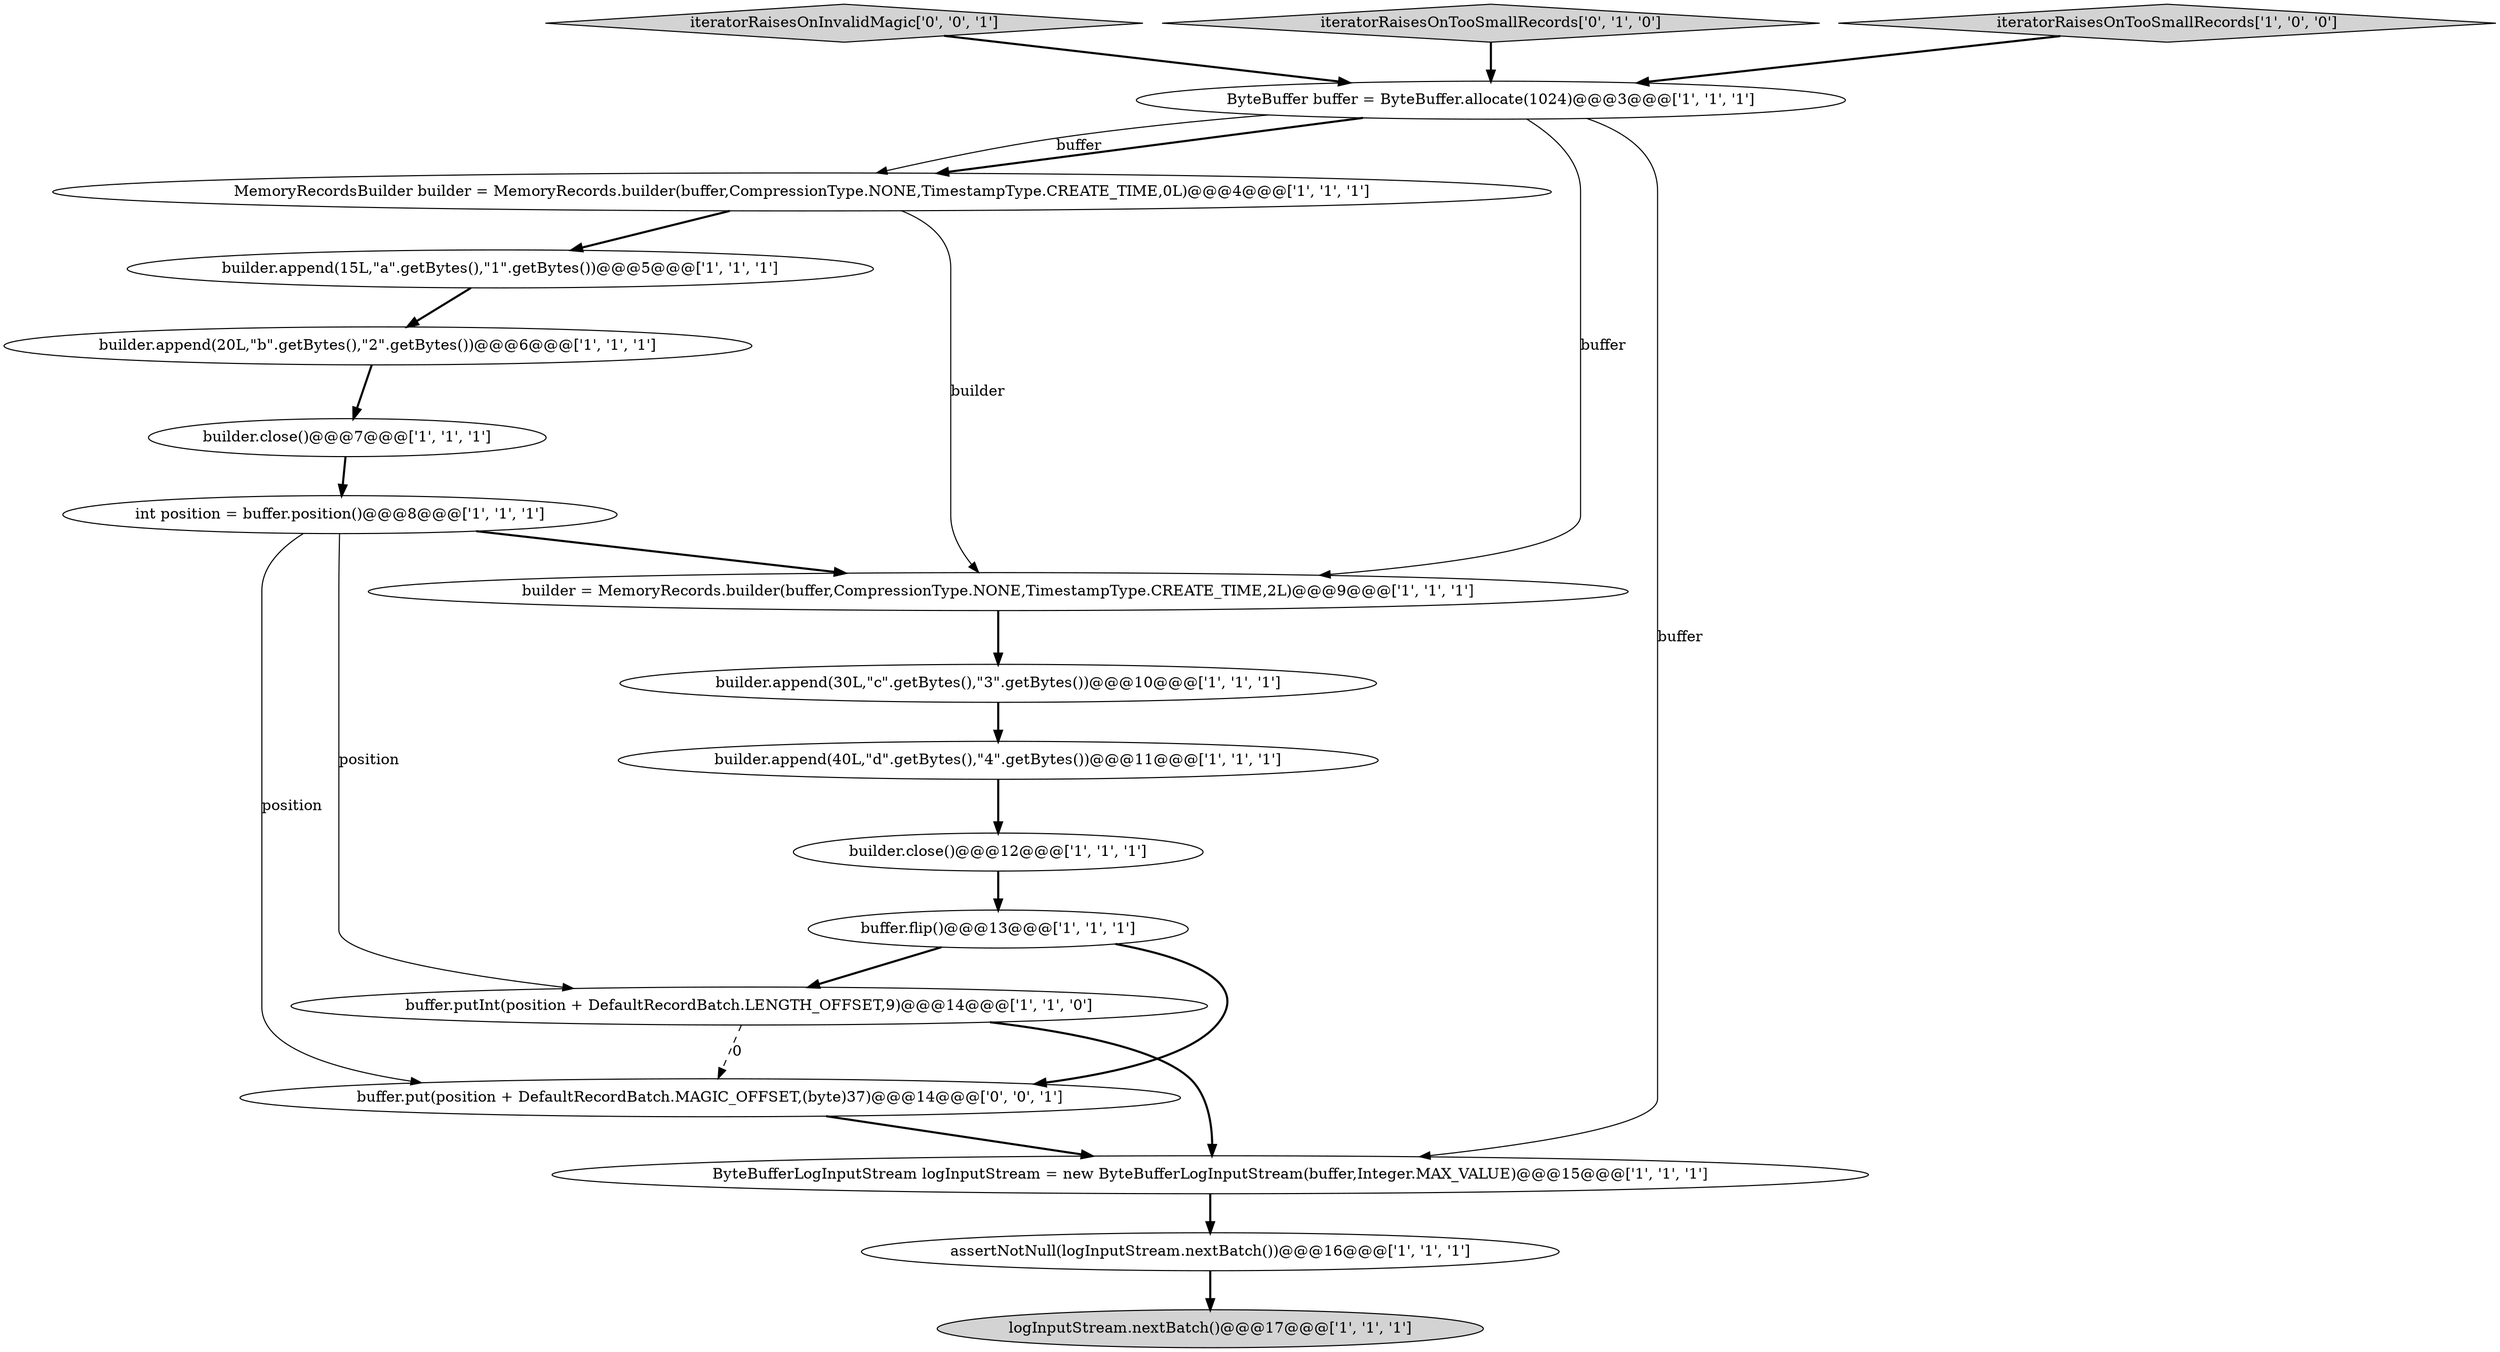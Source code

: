digraph {
1 [style = filled, label = "builder.append(20L,\"b\".getBytes(),\"2\".getBytes())@@@6@@@['1', '1', '1']", fillcolor = white, shape = ellipse image = "AAA0AAABBB1BBB"];
14 [style = filled, label = "builder.append(30L,\"c\".getBytes(),\"3\".getBytes())@@@10@@@['1', '1', '1']", fillcolor = white, shape = ellipse image = "AAA0AAABBB1BBB"];
2 [style = filled, label = "ByteBufferLogInputStream logInputStream = new ByteBufferLogInputStream(buffer,Integer.MAX_VALUE)@@@15@@@['1', '1', '1']", fillcolor = white, shape = ellipse image = "AAA0AAABBB1BBB"];
17 [style = filled, label = "buffer.put(position + DefaultRecordBatch.MAGIC_OFFSET,(byte)37)@@@14@@@['0', '0', '1']", fillcolor = white, shape = ellipse image = "AAA0AAABBB3BBB"];
9 [style = filled, label = "assertNotNull(logInputStream.nextBatch())@@@16@@@['1', '1', '1']", fillcolor = white, shape = ellipse image = "AAA0AAABBB1BBB"];
13 [style = filled, label = "buffer.flip()@@@13@@@['1', '1', '1']", fillcolor = white, shape = ellipse image = "AAA0AAABBB1BBB"];
10 [style = filled, label = "builder.close()@@@12@@@['1', '1', '1']", fillcolor = white, shape = ellipse image = "AAA0AAABBB1BBB"];
18 [style = filled, label = "iteratorRaisesOnInvalidMagic['0', '0', '1']", fillcolor = lightgray, shape = diamond image = "AAA0AAABBB3BBB"];
0 [style = filled, label = "ByteBuffer buffer = ByteBuffer.allocate(1024)@@@3@@@['1', '1', '1']", fillcolor = white, shape = ellipse image = "AAA0AAABBB1BBB"];
7 [style = filled, label = "builder.close()@@@7@@@['1', '1', '1']", fillcolor = white, shape = ellipse image = "AAA0AAABBB1BBB"];
11 [style = filled, label = "int position = buffer.position()@@@8@@@['1', '1', '1']", fillcolor = white, shape = ellipse image = "AAA0AAABBB1BBB"];
16 [style = filled, label = "iteratorRaisesOnTooSmallRecords['0', '1', '0']", fillcolor = lightgray, shape = diamond image = "AAA0AAABBB2BBB"];
4 [style = filled, label = "builder.append(15L,\"a\".getBytes(),\"1\".getBytes())@@@5@@@['1', '1', '1']", fillcolor = white, shape = ellipse image = "AAA0AAABBB1BBB"];
15 [style = filled, label = "logInputStream.nextBatch()@@@17@@@['1', '1', '1']", fillcolor = lightgray, shape = ellipse image = "AAA0AAABBB1BBB"];
8 [style = filled, label = "builder.append(40L,\"d\".getBytes(),\"4\".getBytes())@@@11@@@['1', '1', '1']", fillcolor = white, shape = ellipse image = "AAA0AAABBB1BBB"];
5 [style = filled, label = "builder = MemoryRecords.builder(buffer,CompressionType.NONE,TimestampType.CREATE_TIME,2L)@@@9@@@['1', '1', '1']", fillcolor = white, shape = ellipse image = "AAA0AAABBB1BBB"];
6 [style = filled, label = "buffer.putInt(position + DefaultRecordBatch.LENGTH_OFFSET,9)@@@14@@@['1', '1', '0']", fillcolor = white, shape = ellipse image = "AAA0AAABBB1BBB"];
12 [style = filled, label = "iteratorRaisesOnTooSmallRecords['1', '0', '0']", fillcolor = lightgray, shape = diamond image = "AAA0AAABBB1BBB"];
3 [style = filled, label = "MemoryRecordsBuilder builder = MemoryRecords.builder(buffer,CompressionType.NONE,TimestampType.CREATE_TIME,0L)@@@4@@@['1', '1', '1']", fillcolor = white, shape = ellipse image = "AAA0AAABBB1BBB"];
0->3 [style = bold, label=""];
8->10 [style = bold, label=""];
16->0 [style = bold, label=""];
7->11 [style = bold, label=""];
11->17 [style = solid, label="position"];
6->17 [style = dashed, label="0"];
2->9 [style = bold, label=""];
5->14 [style = bold, label=""];
12->0 [style = bold, label=""];
3->4 [style = bold, label=""];
1->7 [style = bold, label=""];
11->6 [style = solid, label="position"];
6->2 [style = bold, label=""];
0->2 [style = solid, label="buffer"];
11->5 [style = bold, label=""];
13->17 [style = bold, label=""];
17->2 [style = bold, label=""];
10->13 [style = bold, label=""];
9->15 [style = bold, label=""];
0->3 [style = solid, label="buffer"];
0->5 [style = solid, label="buffer"];
4->1 [style = bold, label=""];
14->8 [style = bold, label=""];
13->6 [style = bold, label=""];
18->0 [style = bold, label=""];
3->5 [style = solid, label="builder"];
}
